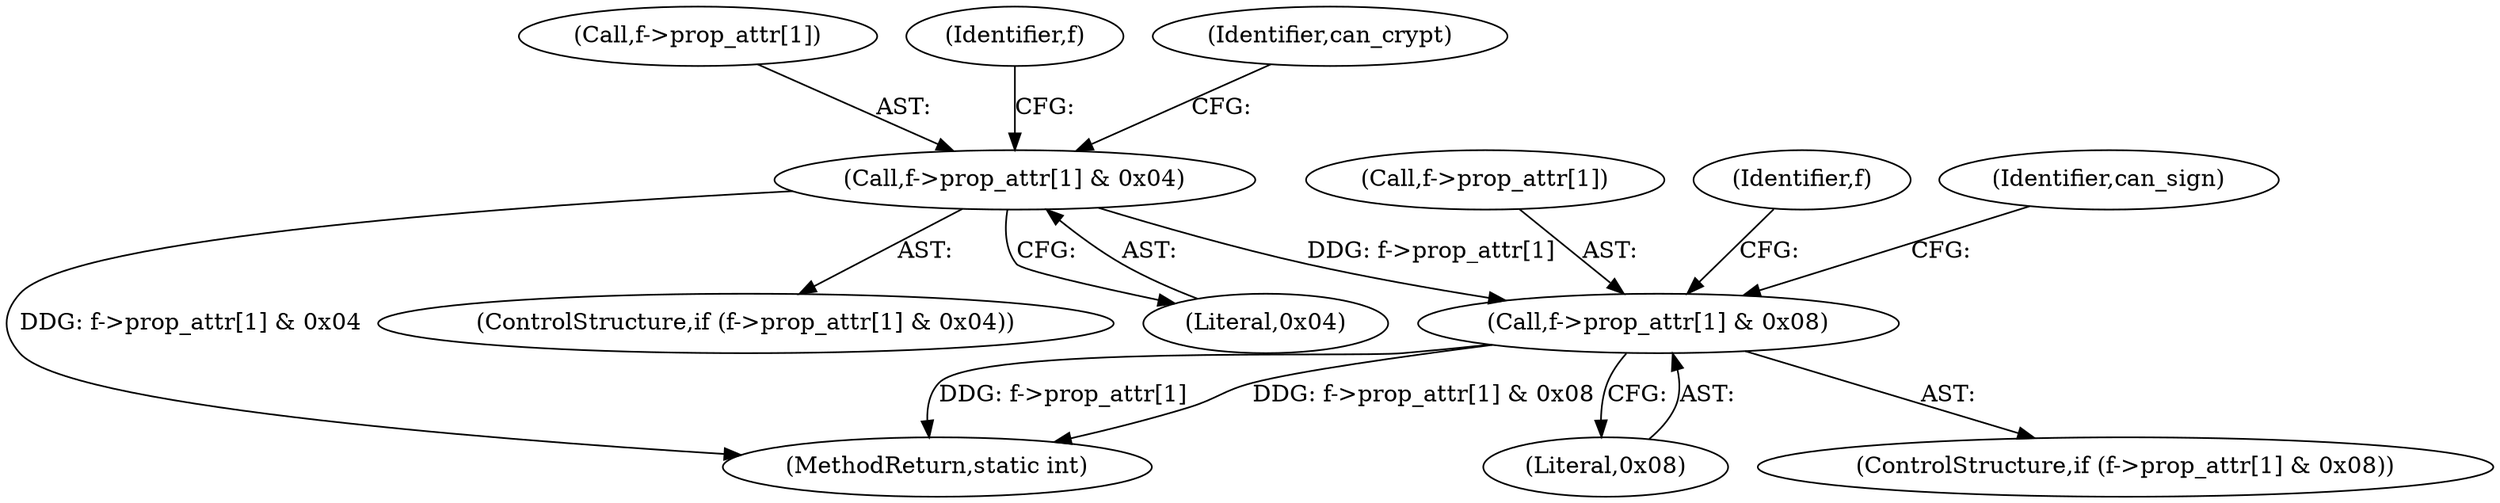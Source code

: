 digraph "0_OpenSC_8fe377e93b4b56060e5bbfb6f3142ceaeca744fa_20@array" {
"1000444" [label="(Call,f->prop_attr[1] & 0x08)"];
"1000433" [label="(Call,f->prop_attr[1] & 0x04)"];
"1000434" [label="(Call,f->prop_attr[1])"];
"1000444" [label="(Call,f->prop_attr[1] & 0x08)"];
"1000445" [label="(Call,f->prop_attr[1])"];
"1000447" [label="(Identifier,f)"];
"1000432" [label="(ControlStructure,if (f->prop_attr[1] & 0x04))"];
"1000443" [label="(ControlStructure,if (f->prop_attr[1] & 0x08))"];
"1000439" [label="(Literal,0x04)"];
"1000512" [label="(MethodReturn,static int)"];
"1000450" [label="(Literal,0x08)"];
"1000433" [label="(Call,f->prop_attr[1] & 0x04)"];
"1000455" [label="(Identifier,f)"];
"1000452" [label="(Identifier,can_sign)"];
"1000441" [label="(Identifier,can_crypt)"];
"1000444" -> "1000443"  [label="AST: "];
"1000444" -> "1000450"  [label="CFG: "];
"1000445" -> "1000444"  [label="AST: "];
"1000450" -> "1000444"  [label="AST: "];
"1000452" -> "1000444"  [label="CFG: "];
"1000455" -> "1000444"  [label="CFG: "];
"1000444" -> "1000512"  [label="DDG: f->prop_attr[1]"];
"1000444" -> "1000512"  [label="DDG: f->prop_attr[1] & 0x08"];
"1000433" -> "1000444"  [label="DDG: f->prop_attr[1]"];
"1000433" -> "1000432"  [label="AST: "];
"1000433" -> "1000439"  [label="CFG: "];
"1000434" -> "1000433"  [label="AST: "];
"1000439" -> "1000433"  [label="AST: "];
"1000441" -> "1000433"  [label="CFG: "];
"1000447" -> "1000433"  [label="CFG: "];
"1000433" -> "1000512"  [label="DDG: f->prop_attr[1] & 0x04"];
}

